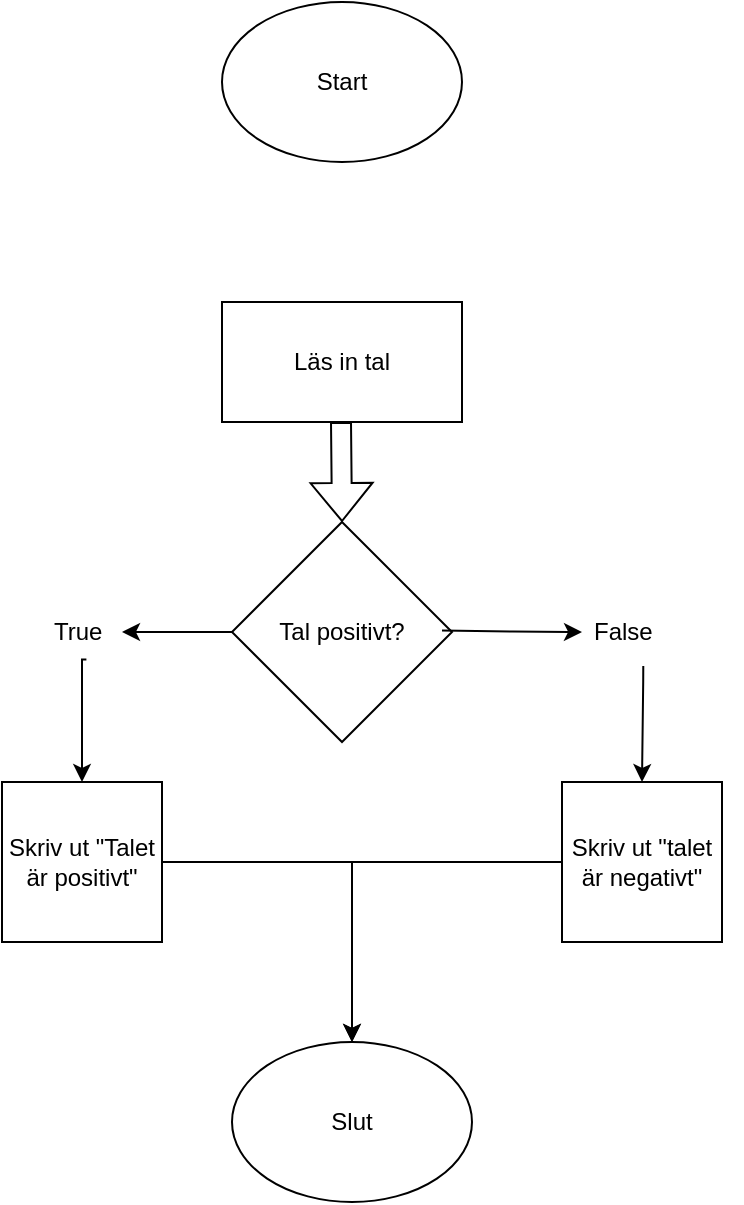 <mxfile version="22.1.7" type="github">
  <diagram name="Sida-1" id="GtjRdyTVKEJbW-mownYv">
    <mxGraphModel dx="521" dy="605" grid="1" gridSize="10" guides="1" tooltips="1" connect="1" arrows="1" fold="1" page="1" pageScale="1" pageWidth="827" pageHeight="1169" math="0" shadow="0">
      <root>
        <mxCell id="0" />
        <mxCell id="1" parent="0" />
        <mxCell id="9mXjwKRkxwL5jyTUC2LN-1" value="Start" style="ellipse;whiteSpace=wrap;html=1;" vertex="1" parent="1">
          <mxGeometry x="390" y="230" width="120" height="80" as="geometry" />
        </mxCell>
        <mxCell id="9mXjwKRkxwL5jyTUC2LN-2" value="Läs in tal" style="rounded=0;whiteSpace=wrap;html=1;" vertex="1" parent="1">
          <mxGeometry x="390" y="380" width="120" height="60" as="geometry" />
        </mxCell>
        <mxCell id="9mXjwKRkxwL5jyTUC2LN-11" value="" style="edgeStyle=orthogonalEdgeStyle;rounded=0;orthogonalLoop=1;jettySize=auto;html=1;" edge="1" parent="1" source="9mXjwKRkxwL5jyTUC2LN-4">
          <mxGeometry relative="1" as="geometry">
            <mxPoint x="340" y="545" as="targetPoint" />
          </mxGeometry>
        </mxCell>
        <mxCell id="9mXjwKRkxwL5jyTUC2LN-4" value="Tal positivt?" style="rhombus;whiteSpace=wrap;html=1;" vertex="1" parent="1">
          <mxGeometry x="395" y="490" width="110" height="110" as="geometry" />
        </mxCell>
        <mxCell id="9mXjwKRkxwL5jyTUC2LN-14" value="" style="edgeStyle=orthogonalEdgeStyle;rounded=0;orthogonalLoop=1;jettySize=auto;html=1;exitX=0.555;exitY=0.96;exitDx=0;exitDy=0;exitPerimeter=0;entryX=0.5;entryY=0;entryDx=0;entryDy=0;" edge="1" parent="1" source="9mXjwKRkxwL5jyTUC2LN-13" target="9mXjwKRkxwL5jyTUC2LN-5">
          <mxGeometry relative="1" as="geometry">
            <mxPoint x="250" y="600" as="targetPoint" />
            <Array as="points">
              <mxPoint x="320" y="559" />
            </Array>
          </mxGeometry>
        </mxCell>
        <mxCell id="9mXjwKRkxwL5jyTUC2LN-16" value="" style="edgeStyle=orthogonalEdgeStyle;rounded=0;orthogonalLoop=1;jettySize=auto;html=1;" edge="1" parent="1" source="9mXjwKRkxwL5jyTUC2LN-5" target="9mXjwKRkxwL5jyTUC2LN-7">
          <mxGeometry relative="1" as="geometry">
            <mxPoint x="320" y="820" as="targetPoint" />
          </mxGeometry>
        </mxCell>
        <mxCell id="9mXjwKRkxwL5jyTUC2LN-5" value="Skriv ut &quot;Talet är positivt&quot;" style="whiteSpace=wrap;html=1;aspect=fixed;" vertex="1" parent="1">
          <mxGeometry x="280" y="620" width="80" height="80" as="geometry" />
        </mxCell>
        <mxCell id="9mXjwKRkxwL5jyTUC2LN-18" value="" style="edgeStyle=orthogonalEdgeStyle;rounded=0;orthogonalLoop=1;jettySize=auto;html=1;exitX=0.383;exitY=1.067;exitDx=0;exitDy=0;exitPerimeter=0;entryX=0.5;entryY=0;entryDx=0;entryDy=0;" edge="1" parent="1" source="9mXjwKRkxwL5jyTUC2LN-12" target="9mXjwKRkxwL5jyTUC2LN-6">
          <mxGeometry relative="1" as="geometry">
            <mxPoint x="670" y="590" as="targetPoint" />
            <Array as="points">
              <mxPoint x="601" y="570" />
            </Array>
          </mxGeometry>
        </mxCell>
        <mxCell id="9mXjwKRkxwL5jyTUC2LN-20" value="" style="edgeStyle=orthogonalEdgeStyle;rounded=0;orthogonalLoop=1;jettySize=auto;html=1;entryX=0.5;entryY=0;entryDx=0;entryDy=0;" edge="1" parent="1" source="9mXjwKRkxwL5jyTUC2LN-6" target="9mXjwKRkxwL5jyTUC2LN-7">
          <mxGeometry relative="1" as="geometry">
            <mxPoint x="440" y="660" as="targetPoint" />
          </mxGeometry>
        </mxCell>
        <mxCell id="9mXjwKRkxwL5jyTUC2LN-6" value="Skriv ut &quot;talet är negativt&quot;" style="whiteSpace=wrap;html=1;aspect=fixed;" vertex="1" parent="1">
          <mxGeometry x="560" y="620" width="80" height="80" as="geometry" />
        </mxCell>
        <mxCell id="9mXjwKRkxwL5jyTUC2LN-7" value="Slut" style="ellipse;whiteSpace=wrap;html=1;" vertex="1" parent="1">
          <mxGeometry x="395" y="750" width="120" height="80" as="geometry" />
        </mxCell>
        <mxCell id="9mXjwKRkxwL5jyTUC2LN-9" value="" style="shape=flexArrow;endArrow=classic;html=1;rounded=0;" edge="1" parent="1">
          <mxGeometry width="50" height="50" relative="1" as="geometry">
            <mxPoint x="449.5" y="440" as="sourcePoint" />
            <mxPoint x="450" y="490" as="targetPoint" />
          </mxGeometry>
        </mxCell>
        <mxCell id="9mXjwKRkxwL5jyTUC2LN-17" value="" style="edgeStyle=orthogonalEdgeStyle;rounded=0;orthogonalLoop=1;jettySize=auto;html=1;exitX=1;exitY=0.5;exitDx=0;exitDy=0;entryX=0;entryY=0.5;entryDx=0;entryDy=0;" edge="1" parent="1" target="9mXjwKRkxwL5jyTUC2LN-12">
          <mxGeometry relative="1" as="geometry">
            <mxPoint x="500" y="544.25" as="sourcePoint" />
            <mxPoint x="595" y="545.25" as="targetPoint" />
          </mxGeometry>
        </mxCell>
        <mxCell id="9mXjwKRkxwL5jyTUC2LN-12" value="False" style="text;strokeColor=none;fillColor=none;align=left;verticalAlign=middle;spacingLeft=4;spacingRight=4;overflow=hidden;points=[[0,0.5],[1,0.5]];portConstraint=eastwest;rotatable=0;whiteSpace=wrap;html=1;" vertex="1" parent="1">
          <mxGeometry x="570" y="530" width="80" height="30" as="geometry" />
        </mxCell>
        <mxCell id="9mXjwKRkxwL5jyTUC2LN-13" value="True" style="text;strokeColor=none;fillColor=none;align=left;verticalAlign=middle;spacingLeft=4;spacingRight=4;overflow=hidden;points=[[0,0.5],[1,0.5]];portConstraint=eastwest;rotatable=0;whiteSpace=wrap;html=1;" vertex="1" parent="1">
          <mxGeometry x="300" y="530" width="40" height="30" as="geometry" />
        </mxCell>
      </root>
    </mxGraphModel>
  </diagram>
</mxfile>
